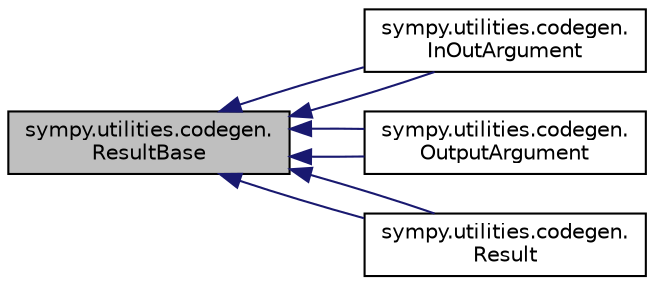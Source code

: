 digraph "sympy.utilities.codegen.ResultBase"
{
 // LATEX_PDF_SIZE
  edge [fontname="Helvetica",fontsize="10",labelfontname="Helvetica",labelfontsize="10"];
  node [fontname="Helvetica",fontsize="10",shape=record];
  rankdir="LR";
  Node1 [label="sympy.utilities.codegen.\lResultBase",height=0.2,width=0.4,color="black", fillcolor="grey75", style="filled", fontcolor="black",tooltip=" "];
  Node1 -> Node2 [dir="back",color="midnightblue",fontsize="10",style="solid",fontname="Helvetica"];
  Node2 [label="sympy.utilities.codegen.\lInOutArgument",height=0.2,width=0.4,color="black", fillcolor="white", style="filled",URL="$classsympy_1_1utilities_1_1codegen_1_1InOutArgument.html",tooltip=" "];
  Node1 -> Node2 [dir="back",color="midnightblue",fontsize="10",style="solid",fontname="Helvetica"];
  Node1 -> Node3 [dir="back",color="midnightblue",fontsize="10",style="solid",fontname="Helvetica"];
  Node3 [label="sympy.utilities.codegen.\lOutputArgument",height=0.2,width=0.4,color="black", fillcolor="white", style="filled",URL="$classsympy_1_1utilities_1_1codegen_1_1OutputArgument.html",tooltip=" "];
  Node1 -> Node3 [dir="back",color="midnightblue",fontsize="10",style="solid",fontname="Helvetica"];
  Node1 -> Node4 [dir="back",color="midnightblue",fontsize="10",style="solid",fontname="Helvetica"];
  Node4 [label="sympy.utilities.codegen.\lResult",height=0.2,width=0.4,color="black", fillcolor="white", style="filled",URL="$classsympy_1_1utilities_1_1codegen_1_1Result.html",tooltip=" "];
  Node1 -> Node4 [dir="back",color="midnightblue",fontsize="10",style="solid",fontname="Helvetica"];
}

